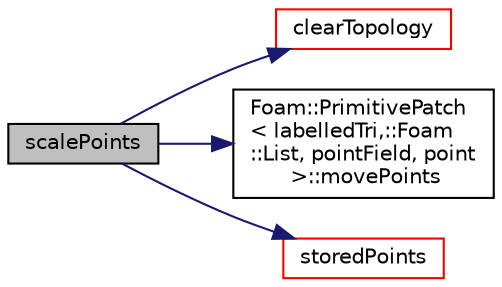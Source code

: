 digraph "scalePoints"
{
  bgcolor="transparent";
  edge [fontname="Helvetica",fontsize="10",labelfontname="Helvetica",labelfontsize="10"];
  node [fontname="Helvetica",fontsize="10",shape=record];
  rankdir="LR";
  Node1 [label="scalePoints",height=0.2,width=0.4,color="black", fillcolor="grey75", style="filled", fontcolor="black"];
  Node1 -> Node2 [color="midnightblue",fontsize="10",style="solid",fontname="Helvetica"];
  Node2 [label="clearTopology",height=0.2,width=0.4,color="red",URL="$a02776.html#a7bf396cb5f889f9d774acbbbfcdd83e0"];
  Node1 -> Node3 [color="midnightblue",fontsize="10",style="solid",fontname="Helvetica"];
  Node3 [label="Foam::PrimitivePatch\l\< labelledTri,::Foam\l::List, pointField, point\l \>::movePoints",height=0.2,width=0.4,color="black",URL="$a02023.html#a4fb366d4fdab7f8f6bcb1cd811d0fb8a",tooltip="Correct patch after moving points. "];
  Node1 -> Node4 [color="midnightblue",fontsize="10",style="solid",fontname="Helvetica"];
  Node4 [label="storedPoints",height=0.2,width=0.4,color="red",URL="$a02776.html#a42d63b7b3dcf589fbe1c4cd2bc8e3d9b",tooltip="Non-const access to global points. "];
}
